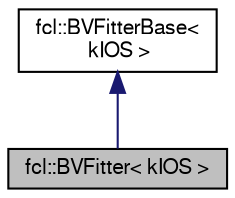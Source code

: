 digraph "fcl::BVFitter&lt; kIOS &gt;"
{
  edge [fontname="FreeSans",fontsize="10",labelfontname="FreeSans",labelfontsize="10"];
  node [fontname="FreeSans",fontsize="10",shape=record];
  Node1 [label="fcl::BVFitter\< kIOS \>",height=0.2,width=0.4,color="black", fillcolor="grey75", style="filled" fontcolor="black"];
  Node2 -> Node1 [dir="back",color="midnightblue",fontsize="10",style="solid",fontname="FreeSans"];
  Node2 [label="fcl::BVFitterBase\<\l kIOS \>",height=0.2,width=0.4,color="black", fillcolor="white", style="filled",URL="$a00013.html"];
}
